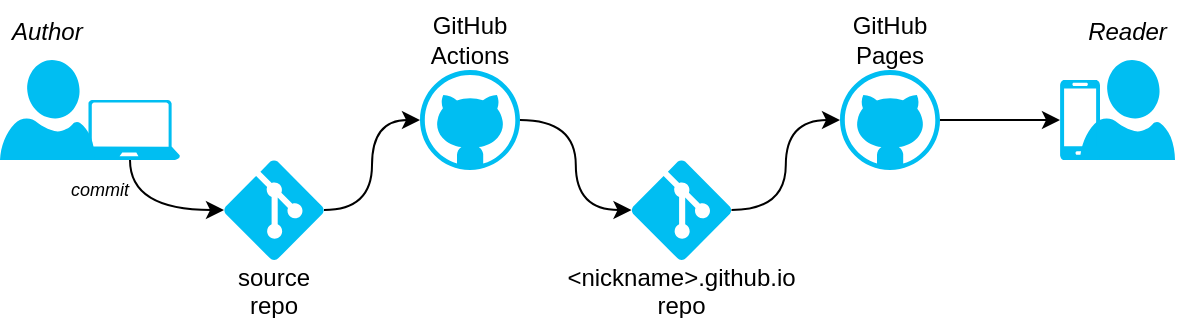 <mxfile version="15.4.0" type="device"><diagram id="0k1Tzqqs-nMTH8Hh11RO" name="Page-1"><mxGraphModel dx="652" dy="463" grid="1" gridSize="10" guides="1" tooltips="1" connect="1" arrows="1" fold="1" page="1" pageScale="1" pageWidth="827" pageHeight="1169" math="0" shadow="0"><root><mxCell id="0"/><mxCell id="1" parent="0"/><mxCell id="NXfqqiq87Alj21XgLfpK-26" style="edgeStyle=orthogonalEdgeStyle;curved=1;rounded=0;orthogonalLoop=1;jettySize=auto;html=1;entryX=0;entryY=0.5;entryDx=0;entryDy=0;entryPerimeter=0;" edge="1" parent="1" source="NXfqqiq87Alj21XgLfpK-1" target="NXfqqiq87Alj21XgLfpK-3"><mxGeometry relative="1" as="geometry"><mxPoint x="300" y="160" as="targetPoint"/></mxGeometry></mxCell><mxCell id="NXfqqiq87Alj21XgLfpK-15" value="" style="group" vertex="1" connectable="0" parent="1"><mxGeometry x="120" y="120" width="80" height="70" as="geometry"/></mxCell><mxCell id="NXfqqiq87Alj21XgLfpK-2" value="" style="verticalLabelPosition=bottom;html=1;verticalAlign=top;align=center;strokeColor=none;fillColor=#00BEF2;shape=mxgraph.azure.git_repository;" vertex="1" parent="NXfqqiq87Alj21XgLfpK-15"><mxGeometry x="12" width="50" height="50" as="geometry"/></mxCell><mxCell id="NXfqqiq87Alj21XgLfpK-6" value="source&#10;repo" style="text;strokeColor=none;fillColor=none;align=center;verticalAlign=middle;spacingLeft=4;spacingRight=4;overflow=hidden;points=[[0,0.5],[1,0.5]];portConstraint=eastwest;rotatable=0;" vertex="1" parent="NXfqqiq87Alj21XgLfpK-15"><mxGeometry x="-3" y="50" width="80" height="30" as="geometry"/></mxCell><mxCell id="NXfqqiq87Alj21XgLfpK-20" value="" style="group" vertex="1" connectable="0" parent="1"><mxGeometry x="20" y="70" width="100" height="100" as="geometry"/></mxCell><mxCell id="NXfqqiq87Alj21XgLfpK-8" value="" style="group" vertex="1" connectable="0" parent="NXfqqiq87Alj21XgLfpK-20"><mxGeometry x="30" y="20" width="70" height="60" as="geometry"/></mxCell><mxCell id="NXfqqiq87Alj21XgLfpK-4" value="" style="verticalLabelPosition=bottom;html=1;verticalAlign=top;align=center;strokeColor=none;fillColor=#00BEF2;shape=mxgraph.azure.laptop;pointerEvents=1;" vertex="1" parent="NXfqqiq87Alj21XgLfpK-8"><mxGeometry x="10" width="50" height="30" as="geometry"/></mxCell><mxCell id="NXfqqiq87Alj21XgLfpK-11" value="" style="group" vertex="1" connectable="0" parent="NXfqqiq87Alj21XgLfpK-20"><mxGeometry width="60" height="100" as="geometry"/></mxCell><mxCell id="NXfqqiq87Alj21XgLfpK-9" value="" style="verticalLabelPosition=bottom;html=1;verticalAlign=top;align=center;strokeColor=none;fillColor=#00BEF2;shape=mxgraph.azure.user;" vertex="1" parent="NXfqqiq87Alj21XgLfpK-11"><mxGeometry width="47.5" height="50" as="geometry"/></mxCell><mxCell id="NXfqqiq87Alj21XgLfpK-34" value="commit" style="text;html=1;strokeColor=none;fillColor=none;align=center;verticalAlign=middle;whiteSpace=wrap;rounded=0;fontStyle=2;fontSize=9;" vertex="1" parent="NXfqqiq87Alj21XgLfpK-11"><mxGeometry x="20" y="50" width="60" height="30" as="geometry"/></mxCell><mxCell id="NXfqqiq87Alj21XgLfpK-22" value="" style="group" vertex="1" connectable="0" parent="1"><mxGeometry x="290" y="120" width="141.5" height="80" as="geometry"/></mxCell><mxCell id="NXfqqiq87Alj21XgLfpK-3" value="" style="verticalLabelPosition=bottom;html=1;verticalAlign=top;align=center;strokeColor=none;fillColor=#00BEF2;shape=mxgraph.azure.git_repository;" vertex="1" parent="NXfqqiq87Alj21XgLfpK-22"><mxGeometry x="45.75" width="50" height="50" as="geometry"/></mxCell><mxCell id="NXfqqiq87Alj21XgLfpK-7" value="&lt;nickname&gt;.github.io&#10;repo" style="text;strokeColor=none;fillColor=none;align=center;verticalAlign=middle;spacingLeft=4;spacingRight=4;overflow=hidden;points=[[0,0.5],[1,0.5]];portConstraint=eastwest;rotatable=0;" vertex="1" parent="NXfqqiq87Alj21XgLfpK-22"><mxGeometry y="50" width="141.5" height="30" as="geometry"/></mxCell><mxCell id="NXfqqiq87Alj21XgLfpK-30" style="edgeStyle=orthogonalEdgeStyle;curved=1;rounded=0;orthogonalLoop=1;jettySize=auto;html=1;entryX=0;entryY=0.5;entryDx=0;entryDy=0;entryPerimeter=0;" edge="1" parent="1" source="NXfqqiq87Alj21XgLfpK-23" target="NXfqqiq87Alj21XgLfpK-21"><mxGeometry relative="1" as="geometry"/></mxCell><mxCell id="NXfqqiq87Alj21XgLfpK-24" style="edgeStyle=orthogonalEdgeStyle;rounded=0;orthogonalLoop=1;jettySize=auto;html=1;entryX=0;entryY=0.5;entryDx=0;entryDy=0;entryPerimeter=0;curved=1;exitX=0.5;exitY=1;exitDx=0;exitDy=0;exitPerimeter=0;" edge="1" parent="1" source="NXfqqiq87Alj21XgLfpK-4" target="NXfqqiq87Alj21XgLfpK-2"><mxGeometry relative="1" as="geometry"/></mxCell><mxCell id="NXfqqiq87Alj21XgLfpK-25" style="edgeStyle=orthogonalEdgeStyle;curved=1;rounded=0;orthogonalLoop=1;jettySize=auto;html=1;entryX=0;entryY=0.5;entryDx=0;entryDy=0;entryPerimeter=0;" edge="1" parent="1" source="NXfqqiq87Alj21XgLfpK-2" target="NXfqqiq87Alj21XgLfpK-1"><mxGeometry relative="1" as="geometry"/></mxCell><mxCell id="NXfqqiq87Alj21XgLfpK-27" style="edgeStyle=orthogonalEdgeStyle;curved=1;rounded=0;orthogonalLoop=1;jettySize=auto;html=1;entryX=0;entryY=0.5;entryDx=0;entryDy=0;entryPerimeter=0;" edge="1" parent="1" source="NXfqqiq87Alj21XgLfpK-3" target="NXfqqiq87Alj21XgLfpK-23"><mxGeometry relative="1" as="geometry"/></mxCell><mxCell id="NXfqqiq87Alj21XgLfpK-10" value="Author" style="text;strokeColor=none;fillColor=none;align=left;verticalAlign=middle;spacingLeft=4;spacingRight=4;overflow=hidden;points=[[0,0.5],[1,0.5]];portConstraint=eastwest;rotatable=0;fontStyle=2" vertex="1" parent="1"><mxGeometry x="20" y="40" width="47.5" height="30" as="geometry"/></mxCell><mxCell id="NXfqqiq87Alj21XgLfpK-31" value="" style="group" vertex="1" connectable="0" parent="1"><mxGeometry x="550" y="40" width="67.5" height="110" as="geometry"/></mxCell><mxCell id="NXfqqiq87Alj21XgLfpK-12" value="" style="group" vertex="1" connectable="0" parent="NXfqqiq87Alj21XgLfpK-31"><mxGeometry x="10" y="30" width="57.5" height="80" as="geometry"/></mxCell><mxCell id="NXfqqiq87Alj21XgLfpK-13" value="" style="verticalLabelPosition=bottom;html=1;verticalAlign=top;align=center;strokeColor=none;fillColor=#00BEF2;shape=mxgraph.azure.user;" vertex="1" parent="NXfqqiq87Alj21XgLfpK-12"><mxGeometry width="47.5" height="50" as="geometry"/></mxCell><mxCell id="NXfqqiq87Alj21XgLfpK-21" value="" style="verticalLabelPosition=bottom;html=1;verticalAlign=top;align=center;strokeColor=none;fillColor=#00BEF2;shape=mxgraph.azure.mobile;pointerEvents=1;" vertex="1" parent="NXfqqiq87Alj21XgLfpK-12"><mxGeometry x="-10" y="10" width="20" height="40" as="geometry"/></mxCell><mxCell id="NXfqqiq87Alj21XgLfpK-14" value="Reader" style="text;strokeColor=none;fillColor=none;align=center;verticalAlign=middle;spacingLeft=4;spacingRight=4;overflow=hidden;points=[[0,0.5],[1,0.5]];portConstraint=eastwest;rotatable=0;fontStyle=2" vertex="1" parent="NXfqqiq87Alj21XgLfpK-31"><mxGeometry width="67.5" height="30" as="geometry"/></mxCell><mxCell id="NXfqqiq87Alj21XgLfpK-32" value="" style="group" vertex="1" connectable="0" parent="1"><mxGeometry x="225" y="45" width="60" height="80" as="geometry"/></mxCell><mxCell id="NXfqqiq87Alj21XgLfpK-1" value="" style="verticalLabelPosition=bottom;html=1;verticalAlign=top;align=center;strokeColor=none;fillColor=#00BEF2;shape=mxgraph.azure.github_code;pointerEvents=1;" vertex="1" parent="NXfqqiq87Alj21XgLfpK-32"><mxGeometry x="5" y="30" width="50" height="50" as="geometry"/></mxCell><mxCell id="NXfqqiq87Alj21XgLfpK-28" value="GitHub&lt;br&gt;Actions" style="text;html=1;strokeColor=none;fillColor=none;align=center;verticalAlign=middle;whiteSpace=wrap;rounded=0;" vertex="1" parent="NXfqqiq87Alj21XgLfpK-32"><mxGeometry width="60" height="30" as="geometry"/></mxCell><mxCell id="NXfqqiq87Alj21XgLfpK-33" value="" style="group" vertex="1" connectable="0" parent="1"><mxGeometry x="435" y="45" width="60" height="80" as="geometry"/></mxCell><mxCell id="NXfqqiq87Alj21XgLfpK-23" value="" style="verticalLabelPosition=bottom;html=1;verticalAlign=top;align=center;strokeColor=none;fillColor=#00BEF2;shape=mxgraph.azure.github_code;pointerEvents=1;" vertex="1" parent="NXfqqiq87Alj21XgLfpK-33"><mxGeometry x="5" y="30" width="50" height="50" as="geometry"/></mxCell><mxCell id="NXfqqiq87Alj21XgLfpK-29" value="GitHub&lt;br&gt;Pages" style="text;html=1;strokeColor=none;fillColor=none;align=center;verticalAlign=middle;whiteSpace=wrap;rounded=0;" vertex="1" parent="NXfqqiq87Alj21XgLfpK-33"><mxGeometry width="60" height="30" as="geometry"/></mxCell></root></mxGraphModel></diagram></mxfile>
